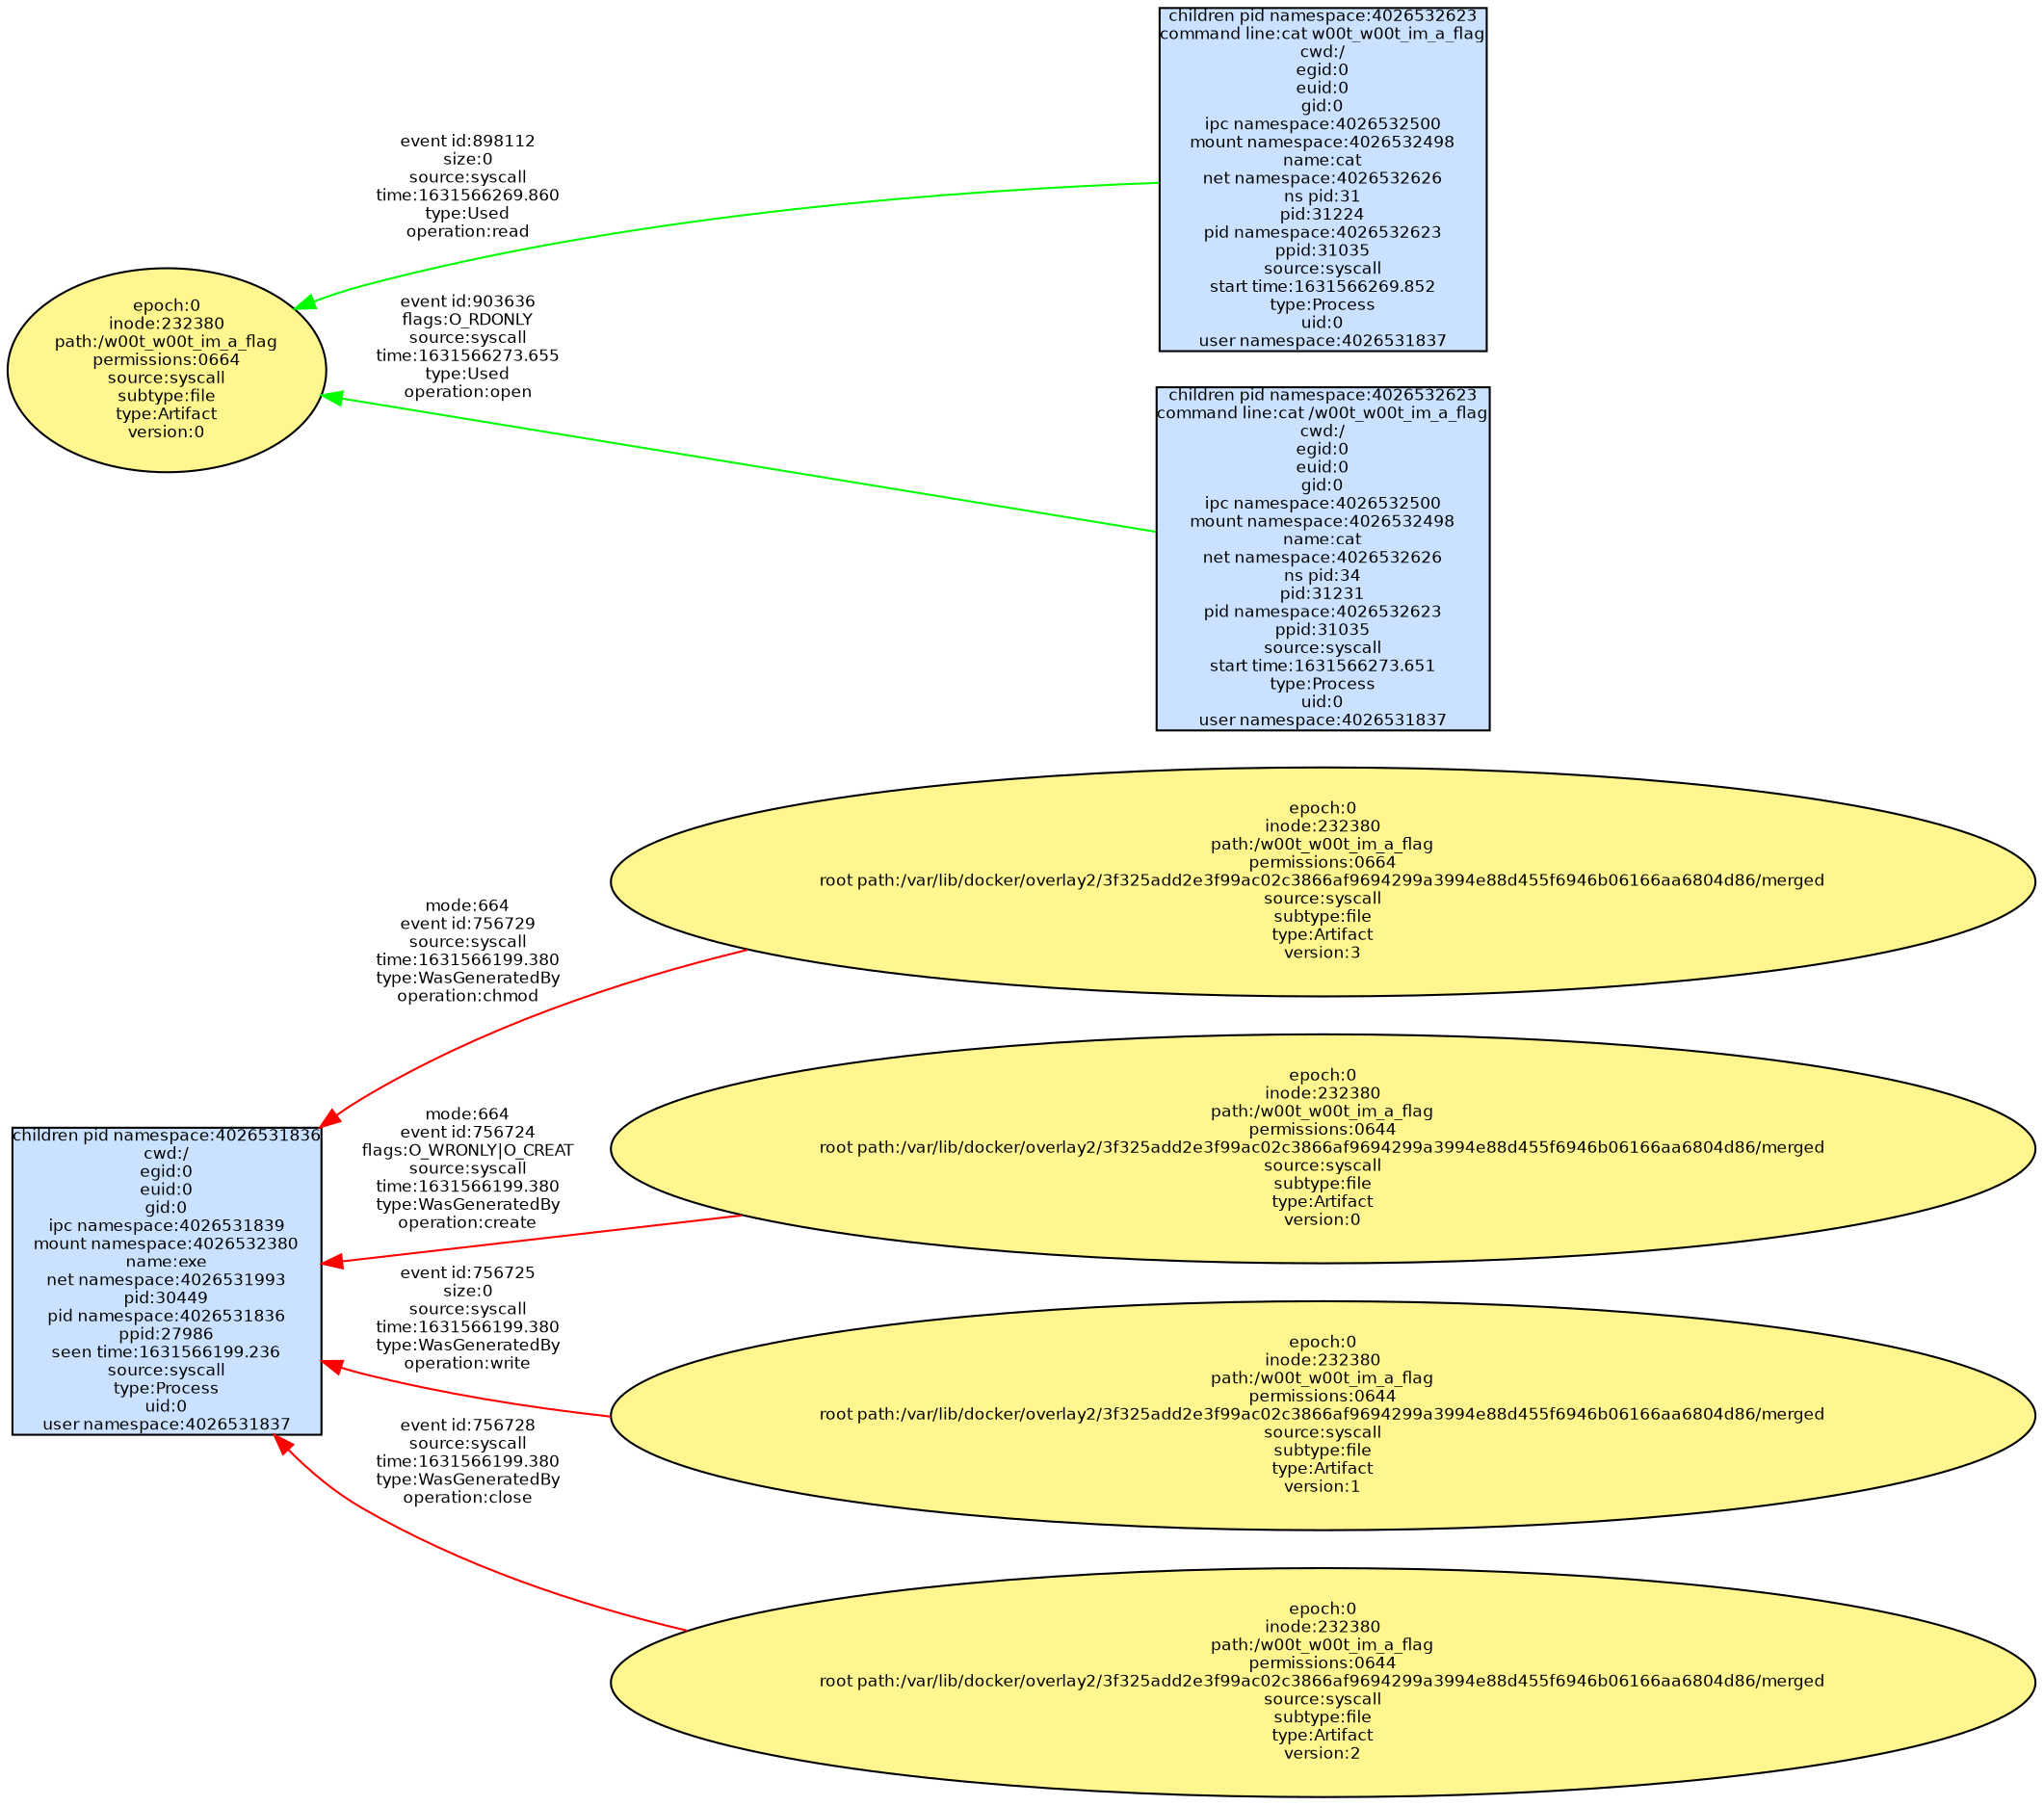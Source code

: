 digraph spade2dot {
graph [rankdir = "RL"];
node [fontname="Helvetica" fontsize="8" style="filled" margin="0.0,0.0"];
edge [fontname="Helvetica" fontsize="8"];
"32b73ba5280f49c7a57689ab61133f2a" [label="epoch:0\ninode:232380\npath:/w00t_w00t_im_a_flag\npermissions:0664\nroot path:/var/lib/docker/overlay2/3f325add2e3f99ac02c3866af9694299a3994e88d455f6946b06166aa6804d86/merged\nsource:syscall\nsubtype:file\ntype:Artifact\nversion:3" shape="ellipse" fillcolor="khaki1"];
"0782696495f977c5a2aaf4d63e192fa7" [label="children pid namespace:4026532623\ncommand line:cat w00t_w00t_im_a_flag\ncwd:/\negid:0\neuid:0\ngid:0\nipc namespace:4026532500\nmount namespace:4026532498\nname:cat\nnet namespace:4026532626\nns pid:31\npid:31224\npid namespace:4026532623\nppid:31035\nsource:syscall\nstart time:1631566269.852\ntype:Process\nuid:0\nuser namespace:4026531837" shape="box" fillcolor="lightsteelblue1"];
"594a1a5a44660f017e07821e38f9461d" [label="epoch:0\ninode:232380\npath:/w00t_w00t_im_a_flag\npermissions:0644\nroot path:/var/lib/docker/overlay2/3f325add2e3f99ac02c3866af9694299a3994e88d455f6946b06166aa6804d86/merged\nsource:syscall\nsubtype:file\ntype:Artifact\nversion:0" shape="ellipse" fillcolor="khaki1"];
"eae8457841eec2742c474e0453870b9c" [label="epoch:0\ninode:232380\npath:/w00t_w00t_im_a_flag\npermissions:0664\nsource:syscall\nsubtype:file\ntype:Artifact\nversion:0" shape="ellipse" fillcolor="khaki1"];
"6f1c913a3058a3b4203146f84601d111" [label="children pid namespace:4026531836\ncwd:/\negid:0\neuid:0\ngid:0\nipc namespace:4026531839\nmount namespace:4026532380\nname:exe\nnet namespace:4026531993\npid:30449\npid namespace:4026531836\nppid:27986\nseen time:1631566199.236\nsource:syscall\ntype:Process\nuid:0\nuser namespace:4026531837" shape="box" fillcolor="lightsteelblue1"];
"68073a297085f18402017ce1ad5fea7d" [label="epoch:0\ninode:232380\npath:/w00t_w00t_im_a_flag\npermissions:0644\nroot path:/var/lib/docker/overlay2/3f325add2e3f99ac02c3866af9694299a3994e88d455f6946b06166aa6804d86/merged\nsource:syscall\nsubtype:file\ntype:Artifact\nversion:1" shape="ellipse" fillcolor="khaki1"];
"2d144768a657c1a9deb1eba1fb91ede7" [label="children pid namespace:4026532623\ncommand line:cat /w00t_w00t_im_a_flag\ncwd:/\negid:0\neuid:0\ngid:0\nipc namespace:4026532500\nmount namespace:4026532498\nname:cat\nnet namespace:4026532626\nns pid:34\npid:31231\npid namespace:4026532623\nppid:31035\nsource:syscall\nstart time:1631566273.651\ntype:Process\nuid:0\nuser namespace:4026531837" shape="box" fillcolor="lightsteelblue1"];
"305082e51b0e31f637014bdae701c800" [label="epoch:0\ninode:232380\npath:/w00t_w00t_im_a_flag\npermissions:0644\nroot path:/var/lib/docker/overlay2/3f325add2e3f99ac02c3866af9694299a3994e88d455f6946b06166aa6804d86/merged\nsource:syscall\nsubtype:file\ntype:Artifact\nversion:2" shape="ellipse" fillcolor="khaki1"];
"0782696495f977c5a2aaf4d63e192fa7" -> "eae8457841eec2742c474e0453870b9c" [label="event id:898112\nsize:0\nsource:syscall\ntime:1631566269.860\ntype:Used\noperation:read" color="green" style="solid"];
"68073a297085f18402017ce1ad5fea7d" -> "6f1c913a3058a3b4203146f84601d111" [label="event id:756725\nsize:0\nsource:syscall\ntime:1631566199.380\ntype:WasGeneratedBy\noperation:write" color="red" style="solid"];
"32b73ba5280f49c7a57689ab61133f2a" -> "6f1c913a3058a3b4203146f84601d111" [label="mode:664\nevent id:756729\nsource:syscall\ntime:1631566199.380\ntype:WasGeneratedBy\noperation:chmod" color="red" style="solid"];
"2d144768a657c1a9deb1eba1fb91ede7" -> "eae8457841eec2742c474e0453870b9c" [label="event id:903636\nflags:O_RDONLY\nsource:syscall\ntime:1631566273.655\ntype:Used\noperation:open" color="green" style="solid"];
"305082e51b0e31f637014bdae701c800" -> "6f1c913a3058a3b4203146f84601d111" [label="event id:756728\nsource:syscall\ntime:1631566199.380\ntype:WasGeneratedBy\noperation:close" color="red" style="solid"];
"594a1a5a44660f017e07821e38f9461d" -> "6f1c913a3058a3b4203146f84601d111" [label="mode:664\nevent id:756724\nflags:O_WRONLY|O_CREAT\nsource:syscall\ntime:1631566199.380\ntype:WasGeneratedBy\noperation:create" color="red" style="solid"];
}
